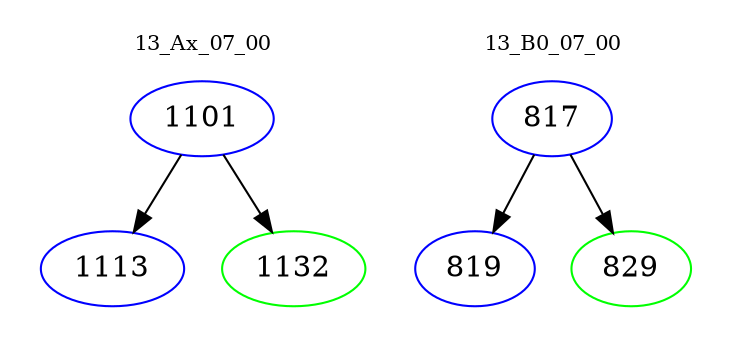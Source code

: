 digraph{
subgraph cluster_0 {
color = white
label = "13_Ax_07_00";
fontsize=10;
T0_1101 [label="1101", color="blue"]
T0_1101 -> T0_1113 [color="black"]
T0_1113 [label="1113", color="blue"]
T0_1101 -> T0_1132 [color="black"]
T0_1132 [label="1132", color="green"]
}
subgraph cluster_1 {
color = white
label = "13_B0_07_00";
fontsize=10;
T1_817 [label="817", color="blue"]
T1_817 -> T1_819 [color="black"]
T1_819 [label="819", color="blue"]
T1_817 -> T1_829 [color="black"]
T1_829 [label="829", color="green"]
}
}
